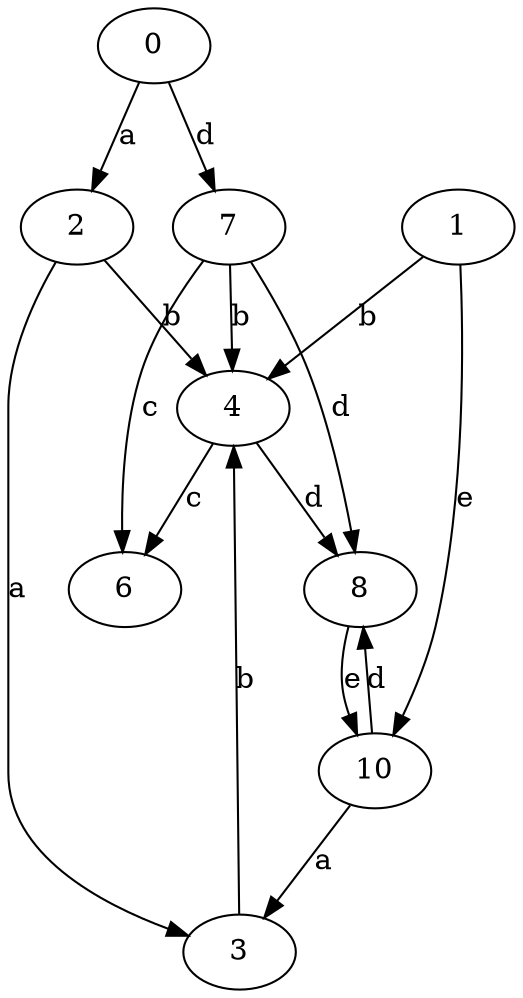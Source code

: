 strict digraph  {
1;
2;
0;
3;
4;
6;
7;
8;
10;
1 -> 4  [label=b];
1 -> 10  [label=e];
2 -> 3  [label=a];
2 -> 4  [label=b];
0 -> 2  [label=a];
0 -> 7  [label=d];
3 -> 4  [label=b];
4 -> 6  [label=c];
4 -> 8  [label=d];
7 -> 4  [label=b];
7 -> 6  [label=c];
7 -> 8  [label=d];
8 -> 10  [label=e];
10 -> 3  [label=a];
10 -> 8  [label=d];
}
